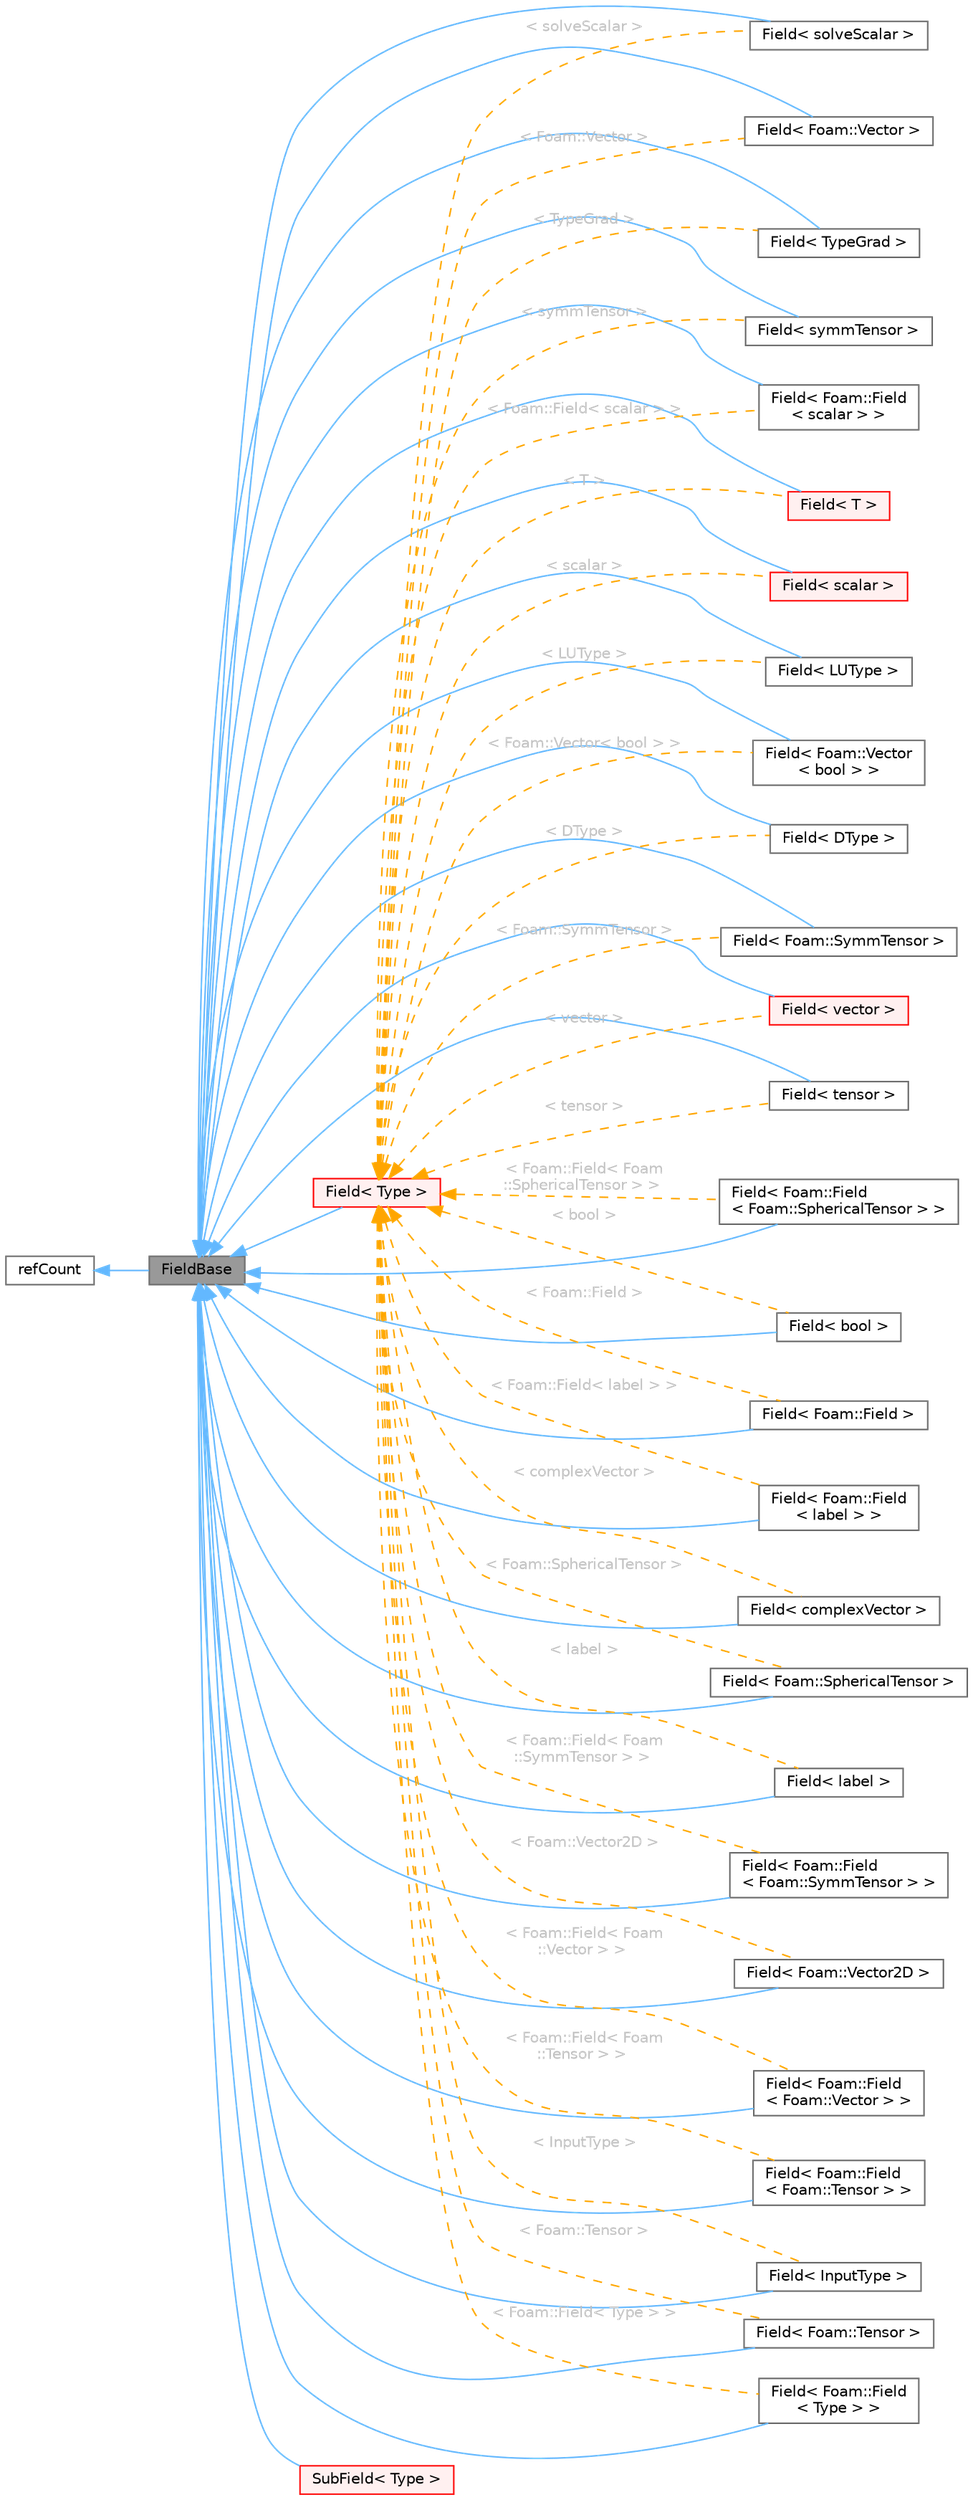 digraph "FieldBase"
{
 // LATEX_PDF_SIZE
  bgcolor="transparent";
  edge [fontname=Helvetica,fontsize=10,labelfontname=Helvetica,labelfontsize=10];
  node [fontname=Helvetica,fontsize=10,shape=box,height=0.2,width=0.4];
  rankdir="LR";
  Node1 [id="Node000001",label="FieldBase",height=0.2,width=0.4,color="gray40", fillcolor="grey60", style="filled", fontcolor="black",tooltip=" "];
  Node2 -> Node1 [id="edge1_Node000001_Node000002",dir="back",color="steelblue1",style="solid",tooltip=" "];
  Node2 [id="Node000002",label="refCount",height=0.2,width=0.4,color="gray40", fillcolor="white", style="filled",URL="$classFoam_1_1refCount.html",tooltip="Reference counter for various OpenFOAM components."];
  Node1 -> Node3 [id="edge2_Node000001_Node000003",dir="back",color="steelblue1",style="solid",tooltip=" "];
  Node3 [id="Node000003",label="Field\< T \>",height=0.2,width=0.4,color="red", fillcolor="#FFF0F0", style="filled",URL="$classFoam_1_1Field.html",tooltip=" "];
  Node1 -> Node15 [id="edge3_Node000001_Node000015",dir="back",color="steelblue1",style="solid",tooltip=" "];
  Node15 [id="Node000015",label="Field\< symmTensor \>",height=0.2,width=0.4,color="gray40", fillcolor="white", style="filled",URL="$classFoam_1_1Field.html",tooltip=" "];
  Node1 -> Node16 [id="edge4_Node000001_Node000016",dir="back",color="steelblue1",style="solid",tooltip=" "];
  Node16 [id="Node000016",label="Field\< scalar \>",height=0.2,width=0.4,color="red", fillcolor="#FFF0F0", style="filled",URL="$classFoam_1_1Field.html",tooltip=" "];
  Node1 -> Node24 [id="edge5_Node000001_Node000024",dir="back",color="steelblue1",style="solid",tooltip=" "];
  Node24 [id="Node000024",label="Field\< vector \>",height=0.2,width=0.4,color="red", fillcolor="#FFF0F0", style="filled",URL="$classFoam_1_1Field.html",tooltip=" "];
  Node1 -> Node47 [id="edge6_Node000001_Node000047",dir="back",color="steelblue1",style="solid",tooltip=" "];
  Node47 [id="Node000047",label="Field\< tensor \>",height=0.2,width=0.4,color="gray40", fillcolor="white", style="filled",URL="$classFoam_1_1Field.html",tooltip=" "];
  Node1 -> Node48 [id="edge7_Node000001_Node000048",dir="back",color="steelblue1",style="solid",tooltip=" "];
  Node48 [id="Node000048",label="Field\< TypeGrad \>",height=0.2,width=0.4,color="gray40", fillcolor="white", style="filled",URL="$classFoam_1_1Field.html",tooltip=" "];
  Node1 -> Node49 [id="edge8_Node000001_Node000049",dir="back",color="steelblue1",style="solid",tooltip=" "];
  Node49 [id="Node000049",label="Field\< Foam::SymmTensor \>",height=0.2,width=0.4,color="gray40", fillcolor="white", style="filled",URL="$classFoam_1_1Field.html",tooltip=" "];
  Node1 -> Node50 [id="edge9_Node000001_Node000050",dir="back",color="steelblue1",style="solid",tooltip=" "];
  Node50 [id="Node000050",label="Field\< solveScalar \>",height=0.2,width=0.4,color="gray40", fillcolor="white", style="filled",URL="$classFoam_1_1Field.html",tooltip=" "];
  Node1 -> Node51 [id="edge10_Node000001_Node000051",dir="back",color="steelblue1",style="solid",tooltip=" "];
  Node51 [id="Node000051",label="Field\< Foam::Vector \>",height=0.2,width=0.4,color="gray40", fillcolor="white", style="filled",URL="$classFoam_1_1Field.html",tooltip=" "];
  Node1 -> Node52 [id="edge11_Node000001_Node000052",dir="back",color="steelblue1",style="solid",tooltip=" "];
  Node52 [id="Node000052",label="Field\< DType \>",height=0.2,width=0.4,color="gray40", fillcolor="white", style="filled",URL="$classFoam_1_1Field.html",tooltip=" "];
  Node1 -> Node53 [id="edge12_Node000001_Node000053",dir="back",color="steelblue1",style="solid",tooltip=" "];
  Node53 [id="Node000053",label="Field\< Foam::Field \>",height=0.2,width=0.4,color="gray40", fillcolor="white", style="filled",URL="$classFoam_1_1Field.html",tooltip=" "];
  Node1 -> Node54 [id="edge13_Node000001_Node000054",dir="back",color="steelblue1",style="solid",tooltip=" "];
  Node54 [id="Node000054",label="Field\< LUType \>",height=0.2,width=0.4,color="gray40", fillcolor="white", style="filled",URL="$classFoam_1_1Field.html",tooltip=" "];
  Node1 -> Node55 [id="edge14_Node000001_Node000055",dir="back",color="steelblue1",style="solid",tooltip=" "];
  Node55 [id="Node000055",label="Field\< Foam::Vector\l\< bool \> \>",height=0.2,width=0.4,color="gray40", fillcolor="white", style="filled",URL="$classFoam_1_1Field.html",tooltip=" "];
  Node1 -> Node56 [id="edge15_Node000001_Node000056",dir="back",color="steelblue1",style="solid",tooltip=" "];
  Node56 [id="Node000056",label="Field\< InputType \>",height=0.2,width=0.4,color="gray40", fillcolor="white", style="filled",URL="$classFoam_1_1Field.html",tooltip=" "];
  Node1 -> Node57 [id="edge16_Node000001_Node000057",dir="back",color="steelblue1",style="solid",tooltip=" "];
  Node57 [id="Node000057",label="Field\< bool \>",height=0.2,width=0.4,color="gray40", fillcolor="white", style="filled",URL="$classFoam_1_1Field.html",tooltip=" "];
  Node1 -> Node58 [id="edge17_Node000001_Node000058",dir="back",color="steelblue1",style="solid",tooltip=" "];
  Node58 [id="Node000058",label="Field\< label \>",height=0.2,width=0.4,color="gray40", fillcolor="white", style="filled",URL="$classFoam_1_1Field.html",tooltip=" "];
  Node1 -> Node59 [id="edge18_Node000001_Node000059",dir="back",color="steelblue1",style="solid",tooltip=" "];
  Node59 [id="Node000059",label="Field\< complexVector \>",height=0.2,width=0.4,color="gray40", fillcolor="white", style="filled",URL="$classFoam_1_1Field.html",tooltip=" "];
  Node1 -> Node60 [id="edge19_Node000001_Node000060",dir="back",color="steelblue1",style="solid",tooltip=" "];
  Node60 [id="Node000060",label="Field\< Foam::SphericalTensor \>",height=0.2,width=0.4,color="gray40", fillcolor="white", style="filled",URL="$classFoam_1_1Field.html",tooltip=" "];
  Node1 -> Node61 [id="edge20_Node000001_Node000061",dir="back",color="steelblue1",style="solid",tooltip=" "];
  Node61 [id="Node000061",label="Field\< Foam::Tensor \>",height=0.2,width=0.4,color="gray40", fillcolor="white", style="filled",URL="$classFoam_1_1Field.html",tooltip=" "];
  Node1 -> Node62 [id="edge21_Node000001_Node000062",dir="back",color="steelblue1",style="solid",tooltip=" "];
  Node62 [id="Node000062",label="Field\< Foam::Field\l\< Type \> \>",height=0.2,width=0.4,color="gray40", fillcolor="white", style="filled",URL="$classFoam_1_1Field.html",tooltip=" "];
  Node1 -> Node63 [id="edge22_Node000001_Node000063",dir="back",color="steelblue1",style="solid",tooltip=" "];
  Node63 [id="Node000063",label="Field\< Foam::Field\l\< label \> \>",height=0.2,width=0.4,color="gray40", fillcolor="white", style="filled",URL="$classFoam_1_1Field.html",tooltip=" "];
  Node1 -> Node64 [id="edge23_Node000001_Node000064",dir="back",color="steelblue1",style="solid",tooltip=" "];
  Node64 [id="Node000064",label="Field\< Foam::Field\l\< scalar \> \>",height=0.2,width=0.4,color="gray40", fillcolor="white", style="filled",URL="$classFoam_1_1Field.html",tooltip=" "];
  Node1 -> Node65 [id="edge24_Node000001_Node000065",dir="back",color="steelblue1",style="solid",tooltip=" "];
  Node65 [id="Node000065",label="Field\< Foam::Field\l\< Foam::Vector \> \>",height=0.2,width=0.4,color="gray40", fillcolor="white", style="filled",URL="$classFoam_1_1Field.html",tooltip=" "];
  Node1 -> Node66 [id="edge25_Node000001_Node000066",dir="back",color="steelblue1",style="solid",tooltip=" "];
  Node66 [id="Node000066",label="Field\< Foam::Field\l\< Foam::SphericalTensor \> \>",height=0.2,width=0.4,color="gray40", fillcolor="white", style="filled",URL="$classFoam_1_1Field.html",tooltip=" "];
  Node1 -> Node67 [id="edge26_Node000001_Node000067",dir="back",color="steelblue1",style="solid",tooltip=" "];
  Node67 [id="Node000067",label="Field\< Foam::Field\l\< Foam::SymmTensor \> \>",height=0.2,width=0.4,color="gray40", fillcolor="white", style="filled",URL="$classFoam_1_1Field.html",tooltip=" "];
  Node1 -> Node68 [id="edge27_Node000001_Node000068",dir="back",color="steelblue1",style="solid",tooltip=" "];
  Node68 [id="Node000068",label="Field\< Foam::Field\l\< Foam::Tensor \> \>",height=0.2,width=0.4,color="gray40", fillcolor="white", style="filled",URL="$classFoam_1_1Field.html",tooltip=" "];
  Node1 -> Node69 [id="edge28_Node000001_Node000069",dir="back",color="steelblue1",style="solid",tooltip=" "];
  Node69 [id="Node000069",label="Field\< Foam::Vector2D \>",height=0.2,width=0.4,color="gray40", fillcolor="white", style="filled",URL="$classFoam_1_1Field.html",tooltip=" "];
  Node1 -> Node70 [id="edge29_Node000001_Node000070",dir="back",color="steelblue1",style="solid",tooltip=" "];
  Node70 [id="Node000070",label="Field\< Type \>",height=0.2,width=0.4,color="red", fillcolor="#FFF0F0", style="filled",URL="$classFoam_1_1Field.html",tooltip="Generic templated field type."];
  Node70 -> Node3 [id="edge30_Node000070_Node000003",dir="back",color="orange",style="dashed",tooltip=" ",label=" \< T \>",fontcolor="grey" ];
  Node70 -> Node15 [id="edge31_Node000070_Node000015",dir="back",color="orange",style="dashed",tooltip=" ",label=" \< symmTensor \>",fontcolor="grey" ];
  Node70 -> Node16 [id="edge32_Node000070_Node000016",dir="back",color="orange",style="dashed",tooltip=" ",label=" \< scalar \>",fontcolor="grey" ];
  Node70 -> Node24 [id="edge33_Node000070_Node000024",dir="back",color="orange",style="dashed",tooltip=" ",label=" \< vector \>",fontcolor="grey" ];
  Node70 -> Node47 [id="edge34_Node000070_Node000047",dir="back",color="orange",style="dashed",tooltip=" ",label=" \< tensor \>",fontcolor="grey" ];
  Node70 -> Node48 [id="edge35_Node000070_Node000048",dir="back",color="orange",style="dashed",tooltip=" ",label=" \< TypeGrad \>",fontcolor="grey" ];
  Node70 -> Node49 [id="edge36_Node000070_Node000049",dir="back",color="orange",style="dashed",tooltip=" ",label=" \< Foam::SymmTensor \>",fontcolor="grey" ];
  Node70 -> Node50 [id="edge37_Node000070_Node000050",dir="back",color="orange",style="dashed",tooltip=" ",label=" \< solveScalar \>",fontcolor="grey" ];
  Node70 -> Node51 [id="edge38_Node000070_Node000051",dir="back",color="orange",style="dashed",tooltip=" ",label=" \< Foam::Vector \>",fontcolor="grey" ];
  Node70 -> Node52 [id="edge39_Node000070_Node000052",dir="back",color="orange",style="dashed",tooltip=" ",label=" \< DType \>",fontcolor="grey" ];
  Node70 -> Node53 [id="edge40_Node000070_Node000053",dir="back",color="orange",style="dashed",tooltip=" ",label=" \< Foam::Field \>",fontcolor="grey" ];
  Node70 -> Node54 [id="edge41_Node000070_Node000054",dir="back",color="orange",style="dashed",tooltip=" ",label=" \< LUType \>",fontcolor="grey" ];
  Node70 -> Node55 [id="edge42_Node000070_Node000055",dir="back",color="orange",style="dashed",tooltip=" ",label=" \< Foam::Vector\< bool \> \>",fontcolor="grey" ];
  Node70 -> Node56 [id="edge43_Node000070_Node000056",dir="back",color="orange",style="dashed",tooltip=" ",label=" \< InputType \>",fontcolor="grey" ];
  Node70 -> Node57 [id="edge44_Node000070_Node000057",dir="back",color="orange",style="dashed",tooltip=" ",label=" \< bool \>",fontcolor="grey" ];
  Node70 -> Node58 [id="edge45_Node000070_Node000058",dir="back",color="orange",style="dashed",tooltip=" ",label=" \< label \>",fontcolor="grey" ];
  Node70 -> Node59 [id="edge46_Node000070_Node000059",dir="back",color="orange",style="dashed",tooltip=" ",label=" \< complexVector \>",fontcolor="grey" ];
  Node70 -> Node60 [id="edge47_Node000070_Node000060",dir="back",color="orange",style="dashed",tooltip=" ",label=" \< Foam::SphericalTensor \>",fontcolor="grey" ];
  Node70 -> Node61 [id="edge48_Node000070_Node000061",dir="back",color="orange",style="dashed",tooltip=" ",label=" \< Foam::Tensor \>",fontcolor="grey" ];
  Node70 -> Node62 [id="edge49_Node000070_Node000062",dir="back",color="orange",style="dashed",tooltip=" ",label=" \< Foam::Field\< Type \> \>",fontcolor="grey" ];
  Node70 -> Node63 [id="edge50_Node000070_Node000063",dir="back",color="orange",style="dashed",tooltip=" ",label=" \< Foam::Field\< label \> \>",fontcolor="grey" ];
  Node70 -> Node64 [id="edge51_Node000070_Node000064",dir="back",color="orange",style="dashed",tooltip=" ",label=" \< Foam::Field\< scalar \> \>",fontcolor="grey" ];
  Node70 -> Node65 [id="edge52_Node000070_Node000065",dir="back",color="orange",style="dashed",tooltip=" ",label=" \< Foam::Field\< Foam\l::Vector \> \>",fontcolor="grey" ];
  Node70 -> Node66 [id="edge53_Node000070_Node000066",dir="back",color="orange",style="dashed",tooltip=" ",label=" \< Foam::Field\< Foam\l::SphericalTensor \> \>",fontcolor="grey" ];
  Node70 -> Node67 [id="edge54_Node000070_Node000067",dir="back",color="orange",style="dashed",tooltip=" ",label=" \< Foam::Field\< Foam\l::SymmTensor \> \>",fontcolor="grey" ];
  Node70 -> Node68 [id="edge55_Node000070_Node000068",dir="back",color="orange",style="dashed",tooltip=" ",label=" \< Foam::Field\< Foam\l::Tensor \> \>",fontcolor="grey" ];
  Node70 -> Node69 [id="edge56_Node000070_Node000069",dir="back",color="orange",style="dashed",tooltip=" ",label=" \< Foam::Vector2D \>",fontcolor="grey" ];
  Node1 -> Node398 [id="edge57_Node000001_Node000398",dir="back",color="steelblue1",style="solid",tooltip=" "];
  Node398 [id="Node000398",label="SubField\< Type \>",height=0.2,width=0.4,color="red", fillcolor="#FFF0F0", style="filled",URL="$classFoam_1_1SubField.html",tooltip="SubField is a Field obtained as a section of another Field, without its own allocation...."];
}
